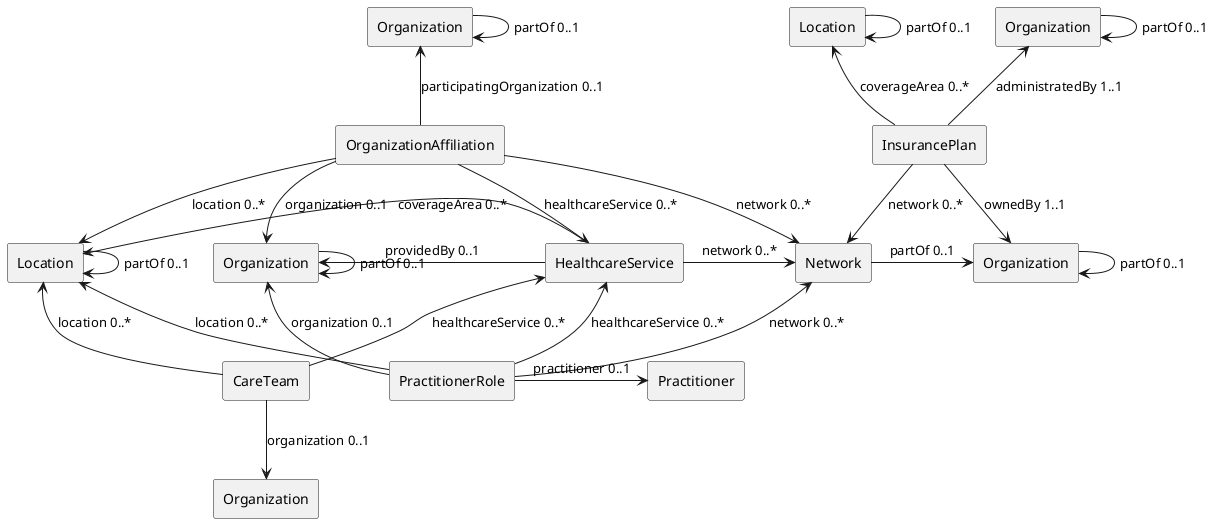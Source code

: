 @startuml

agent OrganizationAffiliation as orgAff
agent Organization as orgIns1
agent Organization as orgIns2
agent Organization as orgOrgAff
agent Organization as orgOrgPrac
agent Location as locIns 
agent Location as locOrgPrac  
agent Network as network
agent HealthcareService as service
agent InsurancePlan as insurance
agent PractitionerRole as pracRole
agent Practitioner as practitioner
agent CareTeam as careTeam
agent Organization as careTeamOrg

pracRole -up-> network: "network 0..*"
pracRole -up-> orgOrgPrac: "organization 0..1"
pracRole -up-> service: "healthcareService 0..*"
service -left->orgOrgPrac: "providedBy 0..1"
service -left->locOrgPrac: "coverageArea 0..*"
service -right->network: "network 0..*"
pracRole -up-> locOrgPrac: "location 0..*"
orgAff -down-> network: "network 0..*"
orgAff -down-> orgOrgPrac: "organization 0..1"
orgAff -down-> service: "healthcareService 0..*"
orgAff -down-> locOrgPrac: "location 0..*"


orgAff -up-> orgOrgAff: "participatingOrganization 0..1"
insurance -down-> network: "network 0..*"
insurance -up-> locIns: "coverageArea 0..*"
insurance -up-> orgIns2: "administratedBy 1..1"
insurance -down-> orgIns1: "ownedBy 1..1"
network -right-> orgIns1: "partOf 0..1"

pracRole -right-> practitioner: "practitioner 0..1"

locOrgPrac -right-> locOrgPrac : "partOf 0..1"
locIns -right-> locIns : "partOf 0..1"
orgOrgPrac -right-> orgOrgPrac : "partOf 0..1"
orgIns1 -right-> orgIns1 : "partOf 0..1"
orgIns2 -right-> orgIns2 : "partOf 0..1"
orgOrgAff -right-> orgOrgAff : "partOf 0..1"

careTeam -up-> locOrgPrac: "location 0..*"
careTeam -up-> service: "healthcareService 0..*"
careTeam -down-> careTeamOrg : "organization 0..1"







@enduml